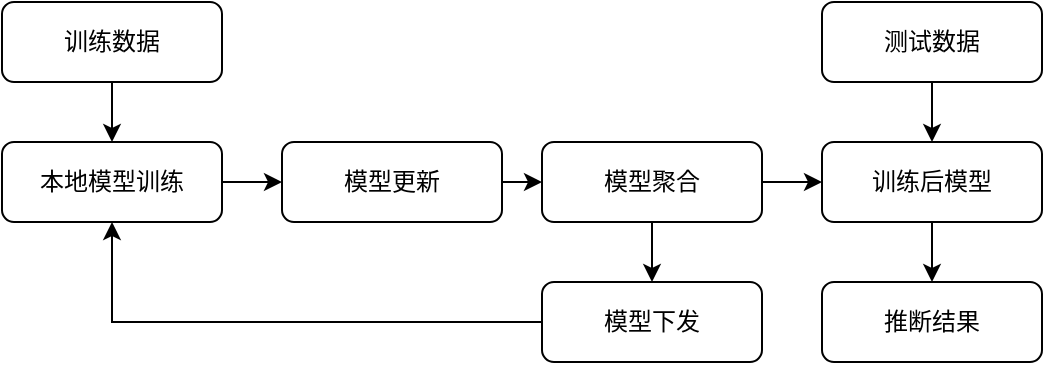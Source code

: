 <mxfile version="24.3.1" type="github">
  <diagram name="第 1 页" id="HLl9xHy_yNuhtyc-PtZD">
    <mxGraphModel dx="708" dy="360" grid="1" gridSize="10" guides="1" tooltips="1" connect="1" arrows="1" fold="1" page="1" pageScale="1" pageWidth="827" pageHeight="1169" math="0" shadow="0">
      <root>
        <mxCell id="0" />
        <mxCell id="1" parent="0" />
        <mxCell id="2W27u0QQBfolwkn5acZO-10" style="edgeStyle=orthogonalEdgeStyle;rounded=0;orthogonalLoop=1;jettySize=auto;html=1;exitX=0.5;exitY=1;exitDx=0;exitDy=0;entryX=0.5;entryY=0;entryDx=0;entryDy=0;" edge="1" parent="1" source="2W27u0QQBfolwkn5acZO-1" target="2W27u0QQBfolwkn5acZO-2">
          <mxGeometry relative="1" as="geometry" />
        </mxCell>
        <mxCell id="2W27u0QQBfolwkn5acZO-1" value="训练数据" style="rounded=1;whiteSpace=wrap;html=1;" vertex="1" parent="1">
          <mxGeometry x="190" y="190" width="110" height="40" as="geometry" />
        </mxCell>
        <mxCell id="2W27u0QQBfolwkn5acZO-13" style="edgeStyle=orthogonalEdgeStyle;rounded=0;orthogonalLoop=1;jettySize=auto;html=1;exitX=1;exitY=0.5;exitDx=0;exitDy=0;entryX=0;entryY=0.5;entryDx=0;entryDy=0;" edge="1" parent="1" source="2W27u0QQBfolwkn5acZO-2" target="2W27u0QQBfolwkn5acZO-4">
          <mxGeometry relative="1" as="geometry" />
        </mxCell>
        <mxCell id="2W27u0QQBfolwkn5acZO-2" value="本地模型训练" style="rounded=1;whiteSpace=wrap;html=1;" vertex="1" parent="1">
          <mxGeometry x="190" y="260" width="110" height="40" as="geometry" />
        </mxCell>
        <mxCell id="2W27u0QQBfolwkn5acZO-11" style="edgeStyle=orthogonalEdgeStyle;rounded=0;orthogonalLoop=1;jettySize=auto;html=1;exitX=0;exitY=0.5;exitDx=0;exitDy=0;entryX=0.5;entryY=1;entryDx=0;entryDy=0;" edge="1" parent="1" source="2W27u0QQBfolwkn5acZO-3" target="2W27u0QQBfolwkn5acZO-2">
          <mxGeometry relative="1" as="geometry" />
        </mxCell>
        <mxCell id="2W27u0QQBfolwkn5acZO-3" value="模型下发" style="rounded=1;whiteSpace=wrap;html=1;" vertex="1" parent="1">
          <mxGeometry x="460" y="330" width="110" height="40" as="geometry" />
        </mxCell>
        <mxCell id="2W27u0QQBfolwkn5acZO-14" style="edgeStyle=orthogonalEdgeStyle;rounded=0;orthogonalLoop=1;jettySize=auto;html=1;exitX=1;exitY=0.5;exitDx=0;exitDy=0;entryX=0;entryY=0.5;entryDx=0;entryDy=0;" edge="1" parent="1" source="2W27u0QQBfolwkn5acZO-4" target="2W27u0QQBfolwkn5acZO-5">
          <mxGeometry relative="1" as="geometry" />
        </mxCell>
        <mxCell id="2W27u0QQBfolwkn5acZO-4" value="模型更新" style="rounded=1;whiteSpace=wrap;html=1;" vertex="1" parent="1">
          <mxGeometry x="330" y="260" width="110" height="40" as="geometry" />
        </mxCell>
        <mxCell id="2W27u0QQBfolwkn5acZO-12" style="edgeStyle=orthogonalEdgeStyle;rounded=0;orthogonalLoop=1;jettySize=auto;html=1;exitX=0.5;exitY=1;exitDx=0;exitDy=0;entryX=0.5;entryY=0;entryDx=0;entryDy=0;" edge="1" parent="1" source="2W27u0QQBfolwkn5acZO-5" target="2W27u0QQBfolwkn5acZO-3">
          <mxGeometry relative="1" as="geometry" />
        </mxCell>
        <mxCell id="2W27u0QQBfolwkn5acZO-15" style="edgeStyle=orthogonalEdgeStyle;rounded=0;orthogonalLoop=1;jettySize=auto;html=1;exitX=1;exitY=0.5;exitDx=0;exitDy=0;entryX=0;entryY=0.5;entryDx=0;entryDy=0;" edge="1" parent="1" source="2W27u0QQBfolwkn5acZO-5" target="2W27u0QQBfolwkn5acZO-6">
          <mxGeometry relative="1" as="geometry" />
        </mxCell>
        <mxCell id="2W27u0QQBfolwkn5acZO-5" value="模型聚合" style="rounded=1;whiteSpace=wrap;html=1;" vertex="1" parent="1">
          <mxGeometry x="460" y="260" width="110" height="40" as="geometry" />
        </mxCell>
        <mxCell id="2W27u0QQBfolwkn5acZO-17" style="edgeStyle=orthogonalEdgeStyle;rounded=0;orthogonalLoop=1;jettySize=auto;html=1;exitX=0.5;exitY=1;exitDx=0;exitDy=0;entryX=0.5;entryY=0;entryDx=0;entryDy=0;" edge="1" parent="1" source="2W27u0QQBfolwkn5acZO-6" target="2W27u0QQBfolwkn5acZO-9">
          <mxGeometry relative="1" as="geometry" />
        </mxCell>
        <mxCell id="2W27u0QQBfolwkn5acZO-6" value="训练后模型" style="rounded=1;whiteSpace=wrap;html=1;" vertex="1" parent="1">
          <mxGeometry x="600" y="260" width="110" height="40" as="geometry" />
        </mxCell>
        <mxCell id="2W27u0QQBfolwkn5acZO-16" style="edgeStyle=orthogonalEdgeStyle;rounded=0;orthogonalLoop=1;jettySize=auto;html=1;exitX=0.5;exitY=1;exitDx=0;exitDy=0;" edge="1" parent="1" source="2W27u0QQBfolwkn5acZO-7" target="2W27u0QQBfolwkn5acZO-6">
          <mxGeometry relative="1" as="geometry" />
        </mxCell>
        <mxCell id="2W27u0QQBfolwkn5acZO-7" value="测试数据" style="rounded=1;whiteSpace=wrap;html=1;" vertex="1" parent="1">
          <mxGeometry x="600" y="190" width="110" height="40" as="geometry" />
        </mxCell>
        <mxCell id="2W27u0QQBfolwkn5acZO-9" value="推断结果" style="rounded=1;whiteSpace=wrap;html=1;" vertex="1" parent="1">
          <mxGeometry x="600" y="330" width="110" height="40" as="geometry" />
        </mxCell>
      </root>
    </mxGraphModel>
  </diagram>
</mxfile>
